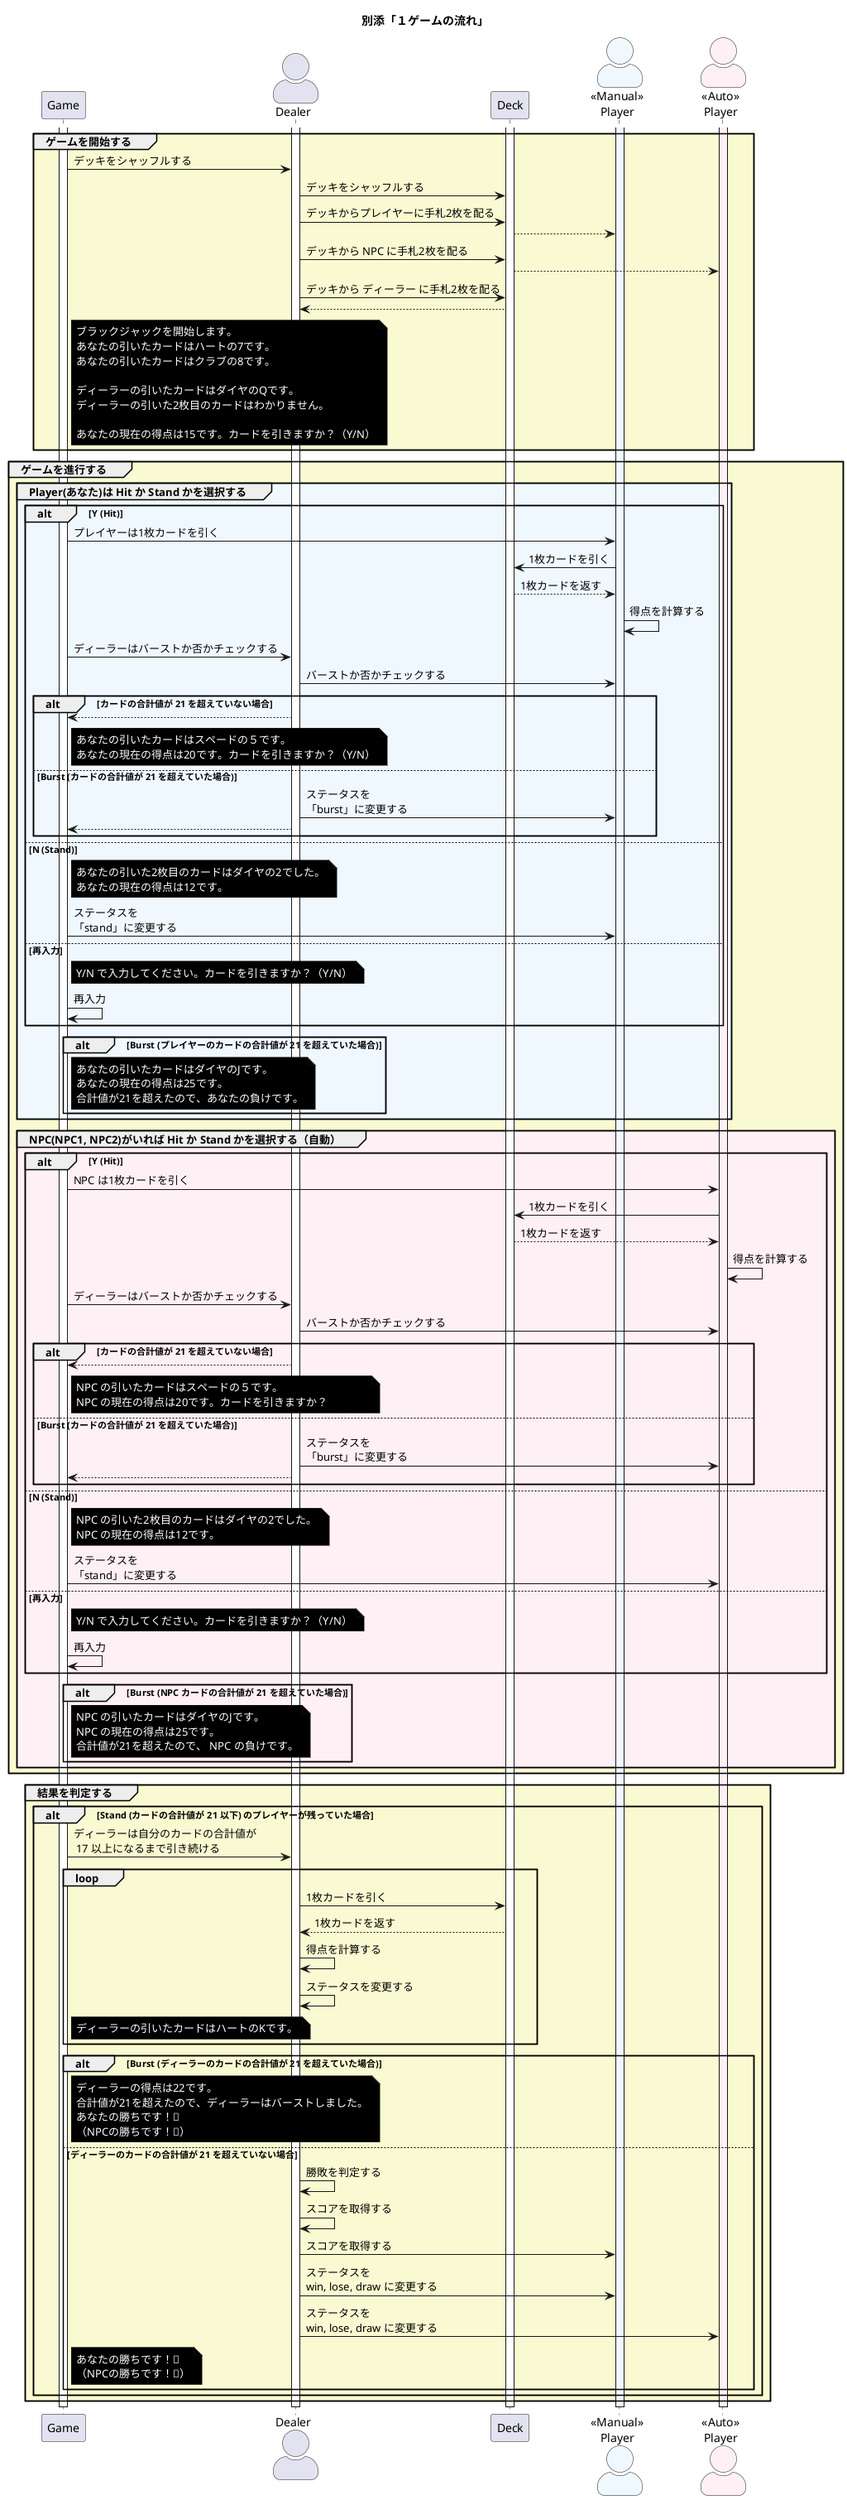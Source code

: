 @startuml Blackjack

title 別添「１ゲームの流れ」

skinparam responseMessageBelowArrow true
skinparam actorStyle awesome

participant Game order 20
actor Dealer order 30
participant Deck order 40
actor "<<Manual>>\nPlayer" as mp order 50 #AliceBlue
actor "<<Auto>>\nPlayer" as ap order 60 #LavenderBlush

group #LightGoldenRodYellow ゲームを開始する
  Game -> Dealer : デッキをシャッフルする
  Dealer -> Deck : デッキをシャッフルする

  Dealer -> Deck : デッキからプレイヤーに手札2枚を配る
  Deck --> mp

  Dealer -> Deck : デッキから NPC に手札2枚を配る
  Deck --> ap

  Dealer -> Deck : デッキから ディーラー に手札2枚を配る
  Deck --> Dealer

  note right Game #Black
    <font color="white">ブラックジャックを開始します。</font>
    <font color="white">あなたの引いたカードはハートの7です。</font>
    <font color="white">あなたの引いたカードはクラブの8です。</font>

    <font color="white">ディーラーの引いたカードはダイヤのQです。</font>
    <font color="white">ディーラーの引いた2枚目のカードはわかりません。</font>

    <font color="white">あなたの現在の得点は15です。カードを引きますか？（Y/N）</font>
  end note

end

group #LightGoldenRodYellow ゲームを進行する

  activate Dealer
  activate mp #AliceBlue
  activate ap #LavenderBlush
  activate Deck
  activate Game

  group #AliceBlue Player(あなた)は Hit か Stand かを選択する
    alt Y (Hit)
      Game -> mp : プレイヤーは1枚カードを引く
      mp -> Deck : 1枚カードを引く
      Deck --> mp : 1枚カードを返す
      mp -> mp : 得点を計算する

      Game -> Dealer : ディーラーはバーストか否かチェックする
      Dealer -> mp : バーストか否かチェックする

      alt カードの合計値が 21 を超えていない場合
        Dealer --> Game :

        note right Game #Black
          <font color="white">あなたの引いたカードはスペードの５です。</font>
          <font color="white">あなたの現在の得点は20です。カードを引きますか？（Y/N）</font>
        end note
      else Burst (カードの合計値が 21 を超えていた場合)
        Dealer -> mp : ステータスを\n「burst」に変更する
        Dealer --> Game :

      end
    else N (Stand)

      note right Game #Black
        <font color="white">あなたの引いた2枚目のカードはダイヤの2でした。</font>
        <font color="white">あなたの現在の得点は12です。</font>
      end note

      Game -> mp : ステータスを\n「stand」に変更する

    else 再入力
      note right Game #Black
        <font color="white">Y/N で入力してください。カードを引きますか？（Y/N）</font>
      end note
      Game -> Game : 再入力
    end

    alt Burst (プレイヤーのカードの合計値が 21 を超えていた場合)

      note right Game #Black
        <font color="white">あなたの引いたカードはダイヤのJです。</font>
        <font color="white">あなたの現在の得点は25です。</font>
        <font color="white">合計値が21を超えたので、あなたの負けです。</font>
      end note
    end
  end

  group #LavenderBlush NPC(NPC1, NPC2)がいれば Hit か Stand かを選択する（自動）
    alt Y (Hit)
      Game -> ap : NPC は1枚カードを引く
      ap -> Deck : 1枚カードを引く
      Deck --> ap : 1枚カードを返す
      ap -> ap : 得点を計算する

      Game -> Dealer : ディーラーはバーストか否かチェックする
      Dealer -> ap : バーストか否かチェックする

      alt カードの合計値が 21 を超えていない場合
        Dealer --> Game :
        note right Game #Black
          <font color="white">NPC の引いたカードはスペードの５です。</font>
          <font color="white">NPC の現在の得点は20です。カードを引きますか？</font>（Y/N）
        end note
      else Burst (カードの合計値が 21 を超えていた場合)
        Dealer -> ap : ステータスを\n「burst」に変更する
        Dealer --> Game :

      end
    else N (Stand)

      note right Game #Black
        <font color="white">NPC の引いた2枚目のカードはダイヤの2でした。</font>
        <font color="white">NPC の現在の得点は12です。</font>
      end note

      Game -> ap : ステータスを\n「stand」に変更する

    else 再入力
      note right Game #Black
        <font color="white">Y/N で入力してください。カードを引きますか？（Y/N）</font>
      end note
      Game -> Game : 再入力
    end

    alt Burst (NPC カードの合計値が 21 を超えていた場合)
      note right Game #Black
        <font color="white">NPC の引いたカードはダイヤのJです。</font>
        <font color="white">NPC の現在の得点は25です。</font>
        <font color="white">合計値が21を超えたので、 NPC の負けです。</font>
      end note
    end
  end

end

group #LightGoldenRodYellow 結果を判定する
  alt Stand (カードの合計値が 21 以下) のプレイヤーが残っていた場合

      Game -> Dealer : ディーラーは自分のカードの合計値が\n 17 以上になるまで引き続ける
    loop
      Dealer -> Deck : 1枚カードを引く
      Deck --> Dealer : 1枚カードを返す
      Dealer -> Dealer : 得点を計算する
      Dealer -> Dealer : ステータスを変更する
      note right Game #Black
        <font color="white">ディーラーの引いたカードはハートのKです。</font>
      end note
    end

    alt Burst (ディーラーのカードの合計値が 21 を超えていた場合)
      note right Game #Black
        <font color="white">ディーラーの得点は22です。</font>
        <font color="white">合計値が21を超えたので、ディーラーはバーストしました。</font>
        <font color="white">あなたの勝ちです！🎉</font>
        <font color="white">（NPCの勝ちです！🎉）</font>
      end note

    else ディーラーのカードの合計値が 21 を超えていない場合

      Dealer -> Dealer : 勝敗を判定する
      Dealer -> Dealer : スコアを取得する
      Dealer -> mp : スコアを取得する
      Dealer -> mp : ステータスを\nwin, lose, draw に変更する
      Dealer -> ap : ステータスを\nwin, lose, draw に変更する

      note right Game #Black
        <font color="white">あなたの勝ちです！🎉</font>
        <font color="white">（NPCの勝ちです！🎉）</font>
      end note
    end
  end
end

deactivate Dealer
deactivate mp
deactivate ap
deactivate Deck
deactivate Game
@enduml
